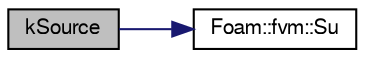 digraph "kSource"
{
  bgcolor="transparent";
  edge [fontname="FreeSans",fontsize="10",labelfontname="FreeSans",labelfontsize="10"];
  node [fontname="FreeSans",fontsize="10",shape=record];
  rankdir="LR";
  Node464 [label="kSource",height=0.2,width=0.4,color="black", fillcolor="grey75", style="filled", fontcolor="black"];
  Node464 -> Node465 [color="midnightblue",fontsize="10",style="solid",fontname="FreeSans"];
  Node465 [label="Foam::fvm::Su",height=0.2,width=0.4,color="black",URL="$a21135.html#aefc56bbe28461d4d4358b0b9f5f8d816"];
}
